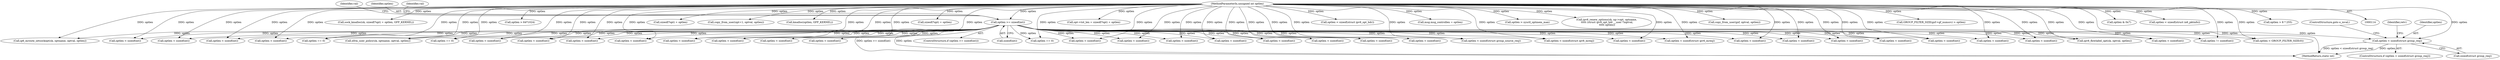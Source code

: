 digraph "0_linux_45f6fad84cc305103b28d73482b344d7f5b76f39_11@API" {
"1001468" [label="(Call,optlen < sizeof(struct group_req))"];
"1000152" [label="(Call,optlen >= sizeof(int))"];
"1000119" [label="(MethodParameterIn,unsigned int optlen)"];
"1001467" [label="(ControlStructure,if (optlen < sizeof(struct group_req)))"];
"1000768" [label="(Call,optlen < sizeof(int))"];
"1001049" [label="(Call,sock_kmalloc(sk, sizeof(*opt) + optlen, GFP_KERNEL))"];
"1000686" [label="(Call,optlen < sizeof(int))"];
"1000179" [label="(Call,ip6_mroute_setsockopt(sk, optname, optval, optlen))"];
"1000151" [label="(ControlStructure,if (optlen >= sizeof(int)))"];
"1001895" [label="(Call,optlen < sizeof(int))"];
"1001041" [label="(Call,optlen > 64*1024)"];
"1000472" [label="(Call,optlen < sizeof(int))"];
"1001987" [label="(Call,optlen < sizeof(int))"];
"1001179" [label="(Call,optlen < sizeof(int))"];
"1001472" [label="(ControlStructure,goto e_inval;)"];
"1001755" [label="(Call,optlen < sizeof(int))"];
"1001051" [label="(Call,sizeof(*opt) + optlen)"];
"1001085" [label="(Call,copy_from_user(opt+1, optval, optlen))"];
"1001685" [label="(Call,kmalloc(optlen, GFP_KERNEL))"];
"1000552" [label="(Call,optlen < sizeof(int))"];
"1000632" [label="(Call,optlen < sizeof(int))"];
"1000810" [label="(Call,optlen == 0)"];
"1001075" [label="(Call,sizeof(*opt) + optlen)"];
"1000572" [label="(Call,optlen < sizeof(int))"];
"1001816" [label="(Call,optlen < sizeof(int))"];
"1001793" [label="(Call,optlen < sizeof(int))"];
"1001071" [label="(Call,opt->tot_len = sizeof(*opt) + optlen)"];
"1000432" [label="(Call,optlen < sizeof(int))"];
"1001470" [label="(Call,sizeof(struct group_req))"];
"1000652" [label="(Call,optlen < sizeof(int))"];
"1001544" [label="(Call,optlen < sizeof(struct group_source_req))"];
"1000159" [label="(Identifier,val)"];
"1001357" [label="(Call,optlen < sizeof(struct ipv6_mreq))"];
"1001474" [label="(Identifier,retv)"];
"1000152" [label="(Call,optlen >= sizeof(int))"];
"1000592" [label="(Call,optlen < sizeof(int))"];
"1001878" [label="(Call,xfrm_user_policy(sk, optname, optval, optlen))"];
"1001032" [label="(Call,optlen == 0)"];
"1001307" [label="(Call,optlen < sizeof(int))"];
"1001768" [label="(Call,optlen < sizeof(int))"];
"1000824" [label="(Call,optlen < sizeof(struct ipv6_opt_hdr))"];
"1000194" [label="(Call,optlen < sizeof(int))"];
"1001092" [label="(Call,msg.msg_controllen = optlen)"];
"1000940" [label="(Call,optlen == 0)"];
"1001674" [label="(Call,optlen > sysctl_optmem_max)"];
"1000856" [label="(Call,ipv6_renew_options(sk, np->opt, optname,\n \t\t\t\t\t (struct ipv6_opt_hdr __user *)optval,\n \t\t\t\t\t optlen))"];
"1000785" [label="(Call,optlen < sizeof(int))"];
"1001468" [label="(Call,optlen < sizeof(struct group_req))"];
"1000512" [label="(Call,optlen < sizeof(int))"];
"1001702" [label="(Call,copy_from_user(gsf, optval, optlen))"];
"1001146" [label="(Call,optlen < sizeof(int))"];
"1001469" [label="(Identifier,optlen)"];
"1000726" [label="(Call,optlen < sizeof(int))"];
"1001417" [label="(Call,optlen < sizeof(struct ipv6_mreq))"];
"1000153" [label="(Identifier,optlen)"];
"1001840" [label="(Call,optlen < sizeof(int))"];
"1000119" [label="(MethodParameterIn,unsigned int optlen)"];
"1000168" [label="(Identifier,val)"];
"1000612" [label="(Call,optlen < sizeof(int))"];
"1001731" [label="(Call,GROUP_FILTER_SIZE(gsf->gf_numsrc) > optlen)"];
"1000532" [label="(Call,optlen < sizeof(int))"];
"1000706" [label="(Call,optlen < sizeof(int))"];
"1000492" [label="(Call,optlen < sizeof(int))"];
"1000452" [label="(Call,optlen < sizeof(int))"];
"1001857" [label="(Call,ipv6_flowlabel_opt(sk, optval, optlen))"];
"1000829" [label="(Call,optlen & 0x7)"];
"1000947" [label="(Call,optlen < sizeof(struct in6_pktinfo))"];
"1002046" [label="(MethodReturn,static int)"];
"1000154" [label="(Call,sizeof(int))"];
"1001211" [label="(Call,optlen < sizeof(int))"];
"1001238" [label="(Call,optlen != sizeof(int))"];
"1000832" [label="(Call,optlen > 8 * 255)"];
"1001668" [label="(Call,optlen < GROUP_FILTER_SIZE(0))"];
"1001468" -> "1001467"  [label="AST: "];
"1001468" -> "1001470"  [label="CFG: "];
"1001469" -> "1001468"  [label="AST: "];
"1001470" -> "1001468"  [label="AST: "];
"1001472" -> "1001468"  [label="CFG: "];
"1001474" -> "1001468"  [label="CFG: "];
"1001468" -> "1002046"  [label="DDG: optlen"];
"1001468" -> "1002046"  [label="DDG: optlen < sizeof(struct group_req)"];
"1000152" -> "1001468"  [label="DDG: optlen"];
"1000119" -> "1001468"  [label="DDG: optlen"];
"1000152" -> "1000151"  [label="AST: "];
"1000152" -> "1000154"  [label="CFG: "];
"1000153" -> "1000152"  [label="AST: "];
"1000154" -> "1000152"  [label="AST: "];
"1000159" -> "1000152"  [label="CFG: "];
"1000168" -> "1000152"  [label="CFG: "];
"1000152" -> "1002046"  [label="DDG: optlen >= sizeof(int)"];
"1000152" -> "1002046"  [label="DDG: optlen"];
"1000119" -> "1000152"  [label="DDG: optlen"];
"1000152" -> "1000179"  [label="DDG: optlen"];
"1000152" -> "1000194"  [label="DDG: optlen"];
"1000152" -> "1000432"  [label="DDG: optlen"];
"1000152" -> "1000452"  [label="DDG: optlen"];
"1000152" -> "1000472"  [label="DDG: optlen"];
"1000152" -> "1000492"  [label="DDG: optlen"];
"1000152" -> "1000512"  [label="DDG: optlen"];
"1000152" -> "1000532"  [label="DDG: optlen"];
"1000152" -> "1000552"  [label="DDG: optlen"];
"1000152" -> "1000572"  [label="DDG: optlen"];
"1000152" -> "1000592"  [label="DDG: optlen"];
"1000152" -> "1000612"  [label="DDG: optlen"];
"1000152" -> "1000632"  [label="DDG: optlen"];
"1000152" -> "1000652"  [label="DDG: optlen"];
"1000152" -> "1000686"  [label="DDG: optlen"];
"1000152" -> "1000706"  [label="DDG: optlen"];
"1000152" -> "1000726"  [label="DDG: optlen"];
"1000152" -> "1000768"  [label="DDG: optlen"];
"1000152" -> "1000785"  [label="DDG: optlen"];
"1000152" -> "1000810"  [label="DDG: optlen"];
"1000152" -> "1000940"  [label="DDG: optlen"];
"1000152" -> "1001032"  [label="DDG: optlen"];
"1000152" -> "1001146"  [label="DDG: optlen"];
"1000152" -> "1001179"  [label="DDG: optlen"];
"1000152" -> "1001211"  [label="DDG: optlen"];
"1000152" -> "1001238"  [label="DDG: optlen"];
"1000152" -> "1001307"  [label="DDG: optlen"];
"1000152" -> "1001357"  [label="DDG: optlen"];
"1000152" -> "1001417"  [label="DDG: optlen"];
"1000152" -> "1001544"  [label="DDG: optlen"];
"1000152" -> "1001668"  [label="DDG: optlen"];
"1000152" -> "1001755"  [label="DDG: optlen"];
"1000152" -> "1001768"  [label="DDG: optlen"];
"1000152" -> "1001793"  [label="DDG: optlen"];
"1000152" -> "1001816"  [label="DDG: optlen"];
"1000152" -> "1001840"  [label="DDG: optlen"];
"1000152" -> "1001857"  [label="DDG: optlen"];
"1000152" -> "1001878"  [label="DDG: optlen"];
"1000152" -> "1001895"  [label="DDG: optlen"];
"1000152" -> "1001987"  [label="DDG: optlen"];
"1000119" -> "1000114"  [label="AST: "];
"1000119" -> "1002046"  [label="DDG: optlen"];
"1000119" -> "1000179"  [label="DDG: optlen"];
"1000119" -> "1000194"  [label="DDG: optlen"];
"1000119" -> "1000432"  [label="DDG: optlen"];
"1000119" -> "1000452"  [label="DDG: optlen"];
"1000119" -> "1000472"  [label="DDG: optlen"];
"1000119" -> "1000492"  [label="DDG: optlen"];
"1000119" -> "1000512"  [label="DDG: optlen"];
"1000119" -> "1000532"  [label="DDG: optlen"];
"1000119" -> "1000552"  [label="DDG: optlen"];
"1000119" -> "1000572"  [label="DDG: optlen"];
"1000119" -> "1000592"  [label="DDG: optlen"];
"1000119" -> "1000612"  [label="DDG: optlen"];
"1000119" -> "1000632"  [label="DDG: optlen"];
"1000119" -> "1000652"  [label="DDG: optlen"];
"1000119" -> "1000686"  [label="DDG: optlen"];
"1000119" -> "1000706"  [label="DDG: optlen"];
"1000119" -> "1000726"  [label="DDG: optlen"];
"1000119" -> "1000768"  [label="DDG: optlen"];
"1000119" -> "1000785"  [label="DDG: optlen"];
"1000119" -> "1000810"  [label="DDG: optlen"];
"1000119" -> "1000824"  [label="DDG: optlen"];
"1000119" -> "1000829"  [label="DDG: optlen"];
"1000119" -> "1000832"  [label="DDG: optlen"];
"1000119" -> "1000856"  [label="DDG: optlen"];
"1000119" -> "1000940"  [label="DDG: optlen"];
"1000119" -> "1000947"  [label="DDG: optlen"];
"1000119" -> "1001032"  [label="DDG: optlen"];
"1000119" -> "1001041"  [label="DDG: optlen"];
"1000119" -> "1001049"  [label="DDG: optlen"];
"1000119" -> "1001051"  [label="DDG: optlen"];
"1000119" -> "1001071"  [label="DDG: optlen"];
"1000119" -> "1001075"  [label="DDG: optlen"];
"1000119" -> "1001085"  [label="DDG: optlen"];
"1000119" -> "1001092"  [label="DDG: optlen"];
"1000119" -> "1001146"  [label="DDG: optlen"];
"1000119" -> "1001179"  [label="DDG: optlen"];
"1000119" -> "1001211"  [label="DDG: optlen"];
"1000119" -> "1001238"  [label="DDG: optlen"];
"1000119" -> "1001307"  [label="DDG: optlen"];
"1000119" -> "1001357"  [label="DDG: optlen"];
"1000119" -> "1001417"  [label="DDG: optlen"];
"1000119" -> "1001544"  [label="DDG: optlen"];
"1000119" -> "1001668"  [label="DDG: optlen"];
"1000119" -> "1001674"  [label="DDG: optlen"];
"1000119" -> "1001685"  [label="DDG: optlen"];
"1000119" -> "1001702"  [label="DDG: optlen"];
"1000119" -> "1001731"  [label="DDG: optlen"];
"1000119" -> "1001755"  [label="DDG: optlen"];
"1000119" -> "1001768"  [label="DDG: optlen"];
"1000119" -> "1001793"  [label="DDG: optlen"];
"1000119" -> "1001816"  [label="DDG: optlen"];
"1000119" -> "1001840"  [label="DDG: optlen"];
"1000119" -> "1001857"  [label="DDG: optlen"];
"1000119" -> "1001878"  [label="DDG: optlen"];
"1000119" -> "1001895"  [label="DDG: optlen"];
"1000119" -> "1001987"  [label="DDG: optlen"];
}
